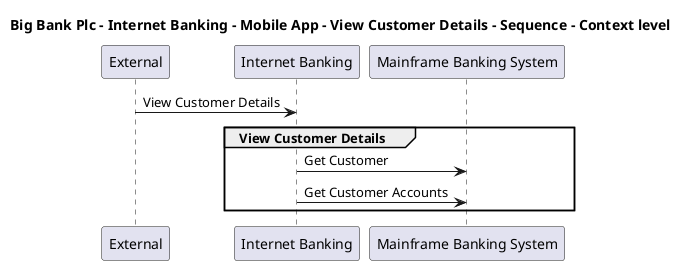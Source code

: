 @startuml

title Big Bank Plc - Internet Banking - Mobile App - View Customer Details - Sequence - Context level

participant "External" as C4InterFlow.SoftwareSystems.ExternalSystem
participant "Internet Banking" as BigBankPlc.SoftwareSystems.InternetBanking
participant "Mainframe Banking System" as BigBankPlc.SoftwareSystems.MainframeBankingSystem

C4InterFlow.SoftwareSystems.ExternalSystem -> BigBankPlc.SoftwareSystems.InternetBanking : View Customer Details
group View Customer Details
BigBankPlc.SoftwareSystems.InternetBanking -> BigBankPlc.SoftwareSystems.MainframeBankingSystem : Get Customer
BigBankPlc.SoftwareSystems.InternetBanking -> BigBankPlc.SoftwareSystems.MainframeBankingSystem : Get Customer Accounts
end


@enduml
